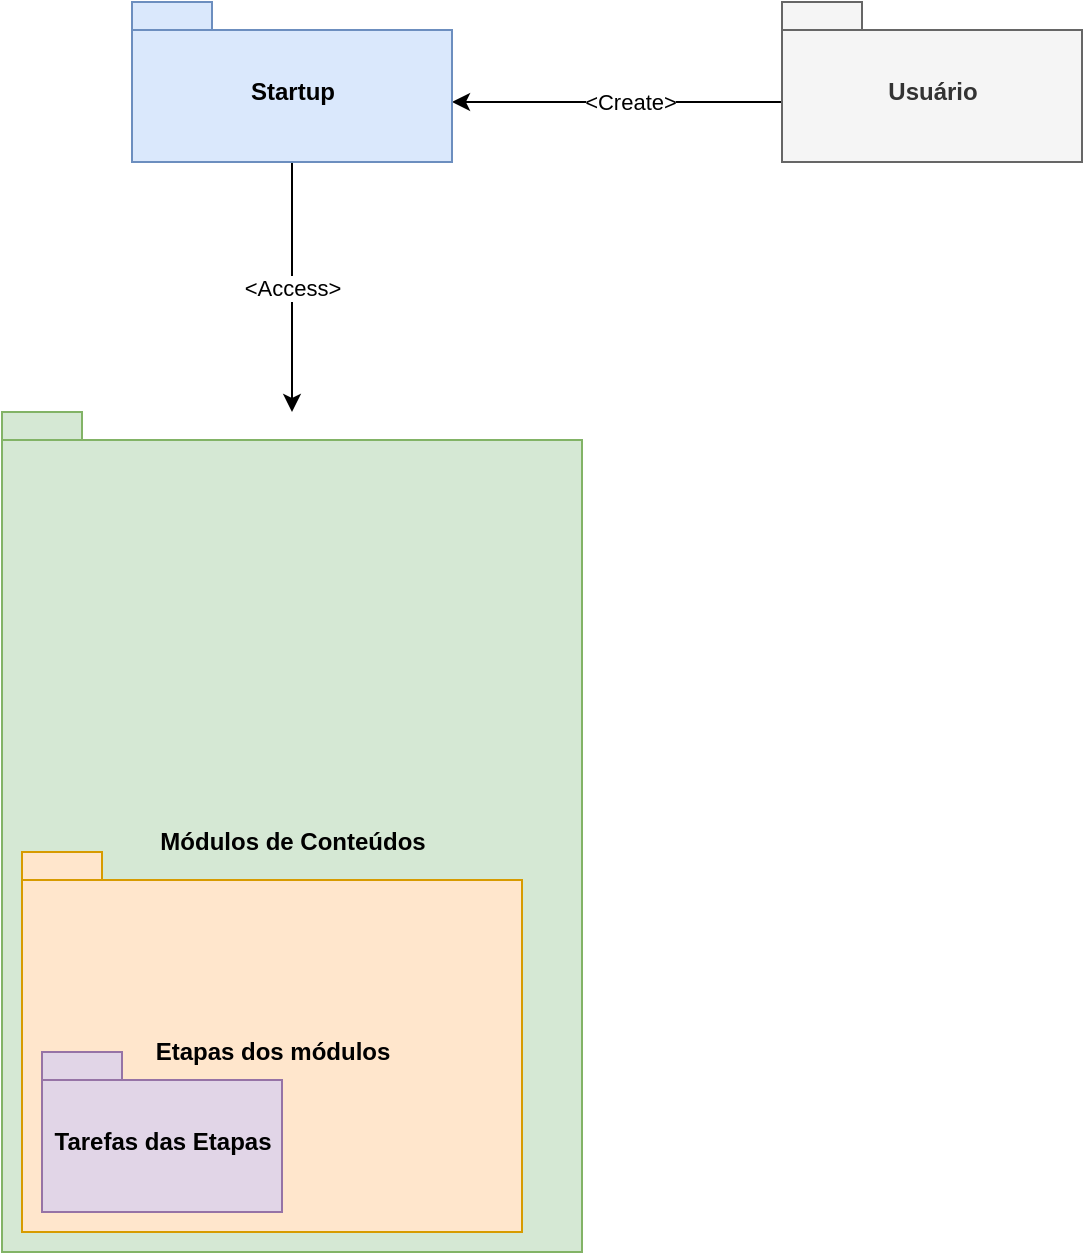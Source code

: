 <mxfile version="14.9.4" type="google"><diagram id="C5RBs43oDa-KdzZeNtuy" name="Page-1"><mxGraphModel dx="1502" dy="645" grid="1" gridSize="10" guides="1" tooltips="1" connect="1" arrows="1" fold="1" page="1" pageScale="1" pageWidth="827" pageHeight="1169" math="0" shadow="0"><root><mxCell id="WIyWlLk6GJQsqaUBKTNV-0"/><mxCell id="WIyWlLk6GJQsqaUBKTNV-1" parent="WIyWlLk6GJQsqaUBKTNV-0"/><mxCell id="2iMkkm7joEcF1TOD8dSQ-17" style="edgeStyle=orthogonalEdgeStyle;rounded=0;orthogonalLoop=1;jettySize=auto;html=1;" edge="1" parent="WIyWlLk6GJQsqaUBKTNV-1"><mxGeometry relative="1" as="geometry"><mxPoint x="410.0" y="80" as="sourcePoint"/><mxPoint x="245.0" y="80" as="targetPoint"/></mxGeometry></mxCell><mxCell id="2iMkkm7joEcF1TOD8dSQ-18" value="&amp;lt;Create&amp;gt;" style="edgeLabel;html=1;align=center;verticalAlign=middle;resizable=0;points=[];" vertex="1" connectable="0" parent="2iMkkm7joEcF1TOD8dSQ-17"><mxGeometry x="-0.21" y="1" relative="1" as="geometry"><mxPoint x="-11" y="-1" as="offset"/></mxGeometry></mxCell><mxCell id="2iMkkm7joEcF1TOD8dSQ-1" value="Usuário" style="shape=folder;fontStyle=1;spacingTop=10;tabWidth=40;tabHeight=14;tabPosition=left;html=1;fillColor=#f5f5f5;strokeColor=#666666;fontColor=#333333;" vertex="1" parent="WIyWlLk6GJQsqaUBKTNV-1"><mxGeometry x="410" y="30" width="150" height="80" as="geometry"/></mxCell><mxCell id="2iMkkm7joEcF1TOD8dSQ-15" style="edgeStyle=orthogonalEdgeStyle;rounded=0;orthogonalLoop=1;jettySize=auto;html=1;" edge="1" parent="WIyWlLk6GJQsqaUBKTNV-1" source="2iMkkm7joEcF1TOD8dSQ-2" target="2iMkkm7joEcF1TOD8dSQ-3"><mxGeometry relative="1" as="geometry"/></mxCell><mxCell id="2iMkkm7joEcF1TOD8dSQ-16" value="&amp;lt;Access&amp;gt;" style="edgeLabel;html=1;align=center;verticalAlign=middle;resizable=0;points=[];" vertex="1" connectable="0" parent="2iMkkm7joEcF1TOD8dSQ-15"><mxGeometry x="0.2" relative="1" as="geometry"><mxPoint y="-12" as="offset"/></mxGeometry></mxCell><mxCell id="2iMkkm7joEcF1TOD8dSQ-2" value="Startup" style="shape=folder;fontStyle=1;spacingTop=10;tabWidth=40;tabHeight=14;tabPosition=left;html=1;fillColor=#dae8fc;strokeColor=#6c8ebf;" vertex="1" parent="WIyWlLk6GJQsqaUBKTNV-1"><mxGeometry x="85" y="30" width="160" height="80" as="geometry"/></mxCell><mxCell id="2iMkkm7joEcF1TOD8dSQ-3" value="Módulos de Conteúdos" style="shape=folder;fontStyle=1;spacingTop=10;tabWidth=40;tabHeight=14;tabPosition=left;html=1;fillColor=#d5e8d4;strokeColor=#82b366;" vertex="1" parent="WIyWlLk6GJQsqaUBKTNV-1"><mxGeometry x="20" y="235" width="290" height="420" as="geometry"/></mxCell><mxCell id="2iMkkm7joEcF1TOD8dSQ-4" value="Etapas dos módulos" style="shape=folder;fontStyle=1;spacingTop=10;tabWidth=40;tabHeight=14;tabPosition=left;html=1;fillColor=#ffe6cc;strokeColor=#d79b00;" vertex="1" parent="WIyWlLk6GJQsqaUBKTNV-1"><mxGeometry x="30" y="455" width="250" height="190" as="geometry"/></mxCell><mxCell id="2iMkkm7joEcF1TOD8dSQ-5" value="Tarefas das Etapas" style="shape=folder;fontStyle=1;spacingTop=10;tabWidth=40;tabHeight=14;tabPosition=left;html=1;fillColor=#e1d5e7;strokeColor=#9673a6;" vertex="1" parent="WIyWlLk6GJQsqaUBKTNV-1"><mxGeometry x="40" y="555" width="120" height="80" as="geometry"/></mxCell></root></mxGraphModel></diagram></mxfile>